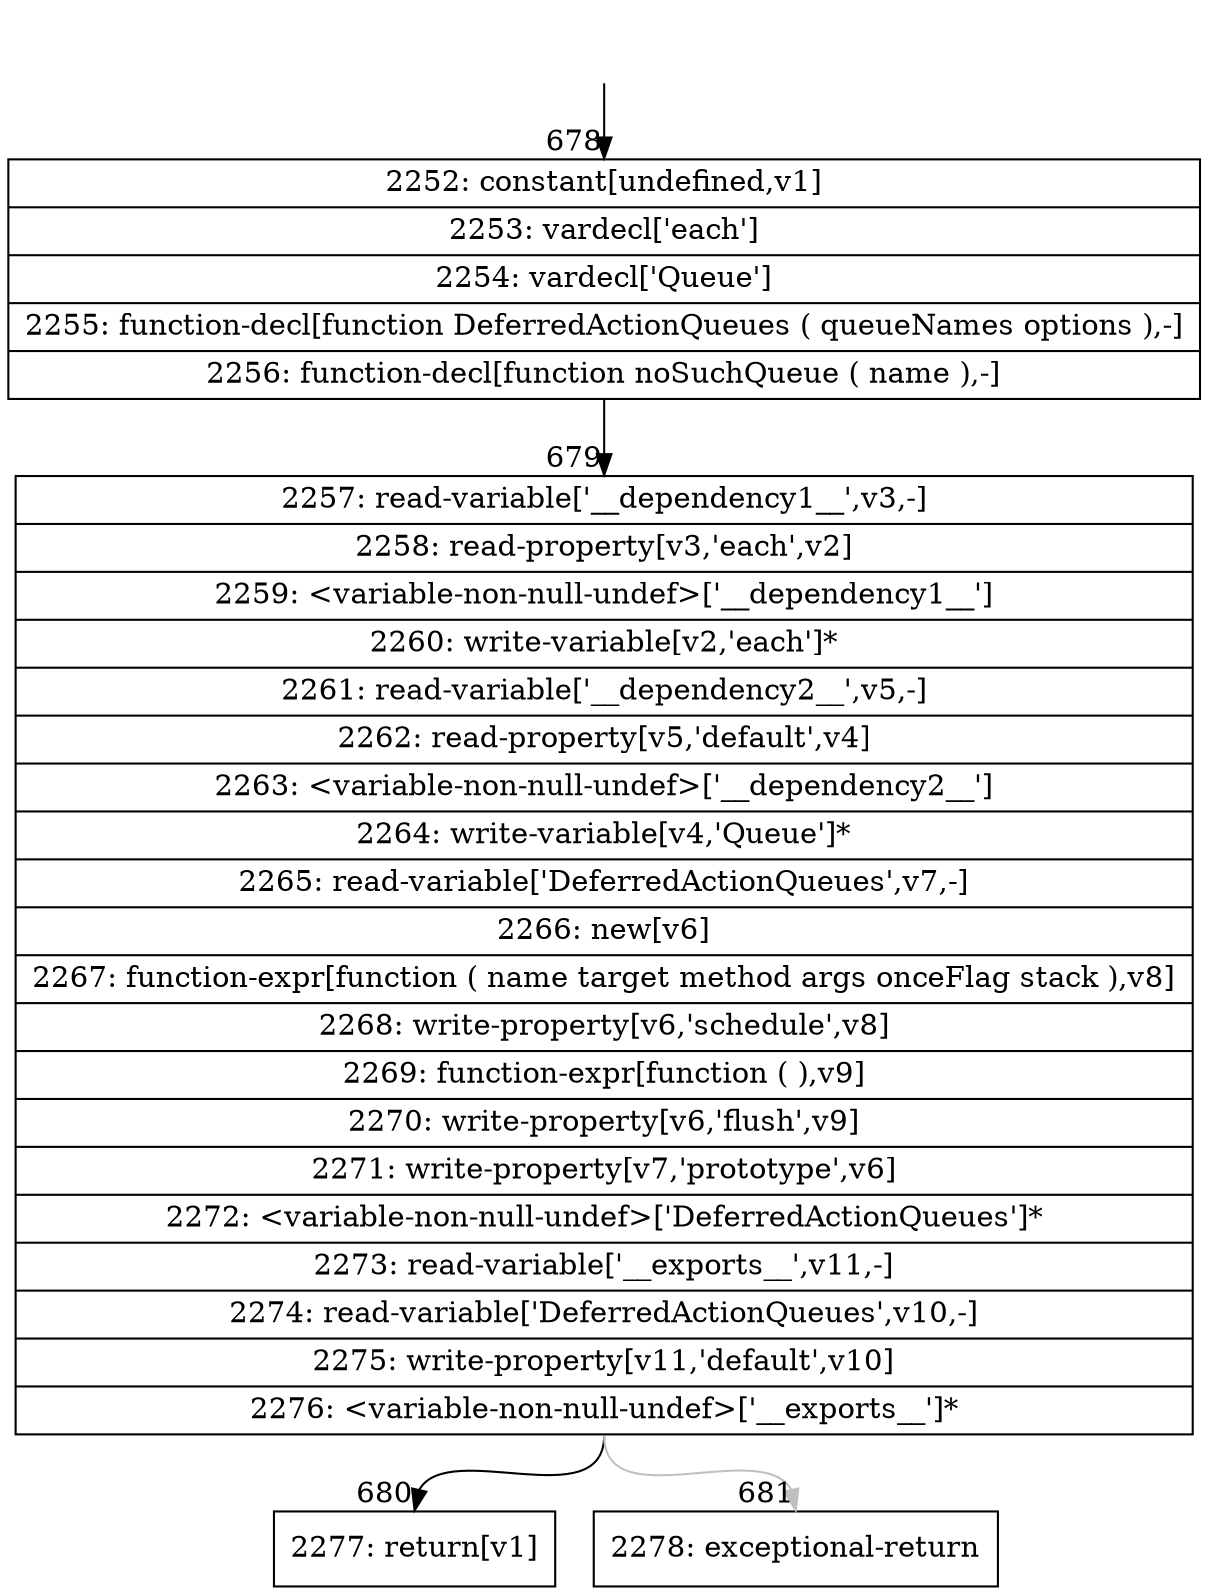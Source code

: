 digraph {
rankdir="TD"
BB_entry40[shape=none,label=""];
BB_entry40 -> BB678 [tailport=s, headport=n, headlabel="    678"]
BB678 [shape=record label="{2252: constant[undefined,v1]|2253: vardecl['each']|2254: vardecl['Queue']|2255: function-decl[function DeferredActionQueues ( queueNames options ),-]|2256: function-decl[function noSuchQueue ( name ),-]}" ] 
BB678 -> BB679 [tailport=s, headport=n, headlabel="      679"]
BB679 [shape=record label="{2257: read-variable['__dependency1__',v3,-]|2258: read-property[v3,'each',v2]|2259: \<variable-non-null-undef\>['__dependency1__']|2260: write-variable[v2,'each']*|2261: read-variable['__dependency2__',v5,-]|2262: read-property[v5,'default',v4]|2263: \<variable-non-null-undef\>['__dependency2__']|2264: write-variable[v4,'Queue']*|2265: read-variable['DeferredActionQueues',v7,-]|2266: new[v6]|2267: function-expr[function ( name target method args onceFlag stack ),v8]|2268: write-property[v6,'schedule',v8]|2269: function-expr[function ( ),v9]|2270: write-property[v6,'flush',v9]|2271: write-property[v7,'prototype',v6]|2272: \<variable-non-null-undef\>['DeferredActionQueues']*|2273: read-variable['__exports__',v11,-]|2274: read-variable['DeferredActionQueues',v10,-]|2275: write-property[v11,'default',v10]|2276: \<variable-non-null-undef\>['__exports__']*}" ] 
BB679 -> BB680 [tailport=s, headport=n, headlabel="      680"]
BB679 -> BB681 [tailport=s, headport=n, color=gray, headlabel="      681"]
BB680 [shape=record label="{2277: return[v1]}" ] 
BB681 [shape=record label="{2278: exceptional-return}" ] 
//#$~ 731
}
